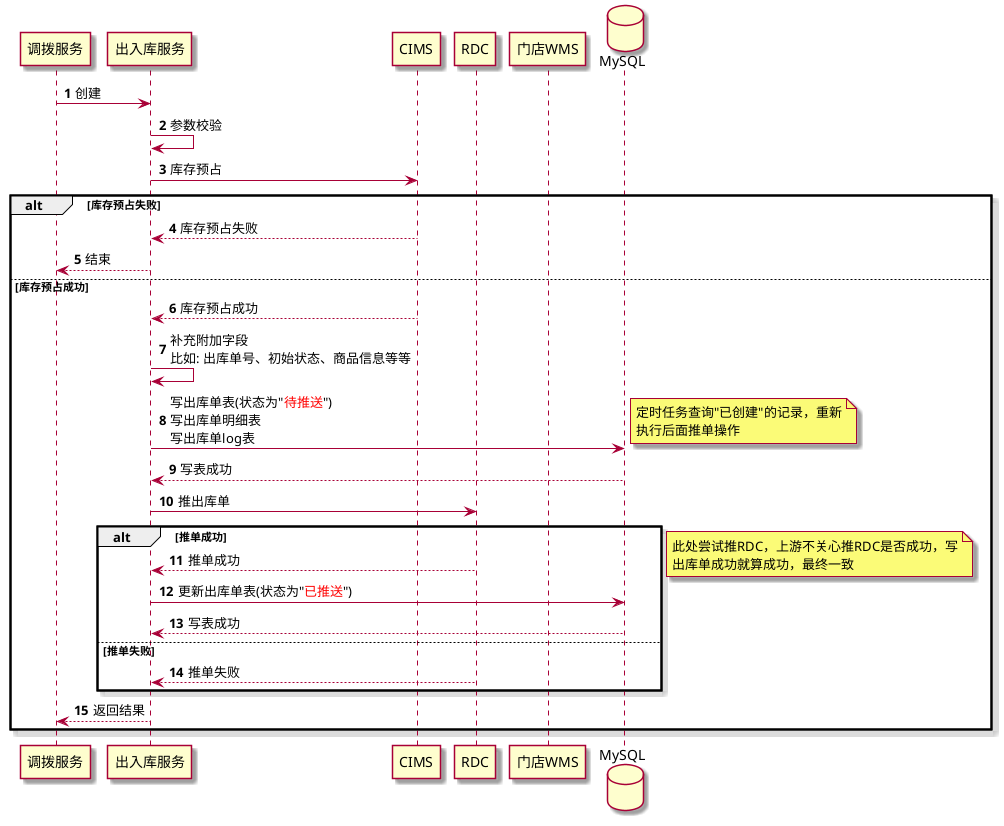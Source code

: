 @startuml
'https://plantuml.com/sequence-diagram
skin rose
autonumber

participant 调拨服务
participant 出入库服务
participant CIMS
participant RDC
participant 门店WMS
database MySQL

'---------------------------创建出库单--------------------------'

调拨服务 -> 出入库服务: 创建
出入库服务 -> 出入库服务: 参数校验

出入库服务 -> CIMS: 库存预占

alt 库存预占失败
    出入库服务 <-- CIMS: 库存预占失败
    调拨服务 <-- 出入库服务: 结束
else 库存预占成功
    出入库服务 <-- CIMS: 库存预占成功
    出入库服务 -> 出入库服务: 补充附加字段\n比如: 出库单号、初始状态、商品信息等等
    出入库服务 -> MySQL: 写出库单表(状态为"<font color=red>待推送</font>")\n写出库单明细表\n写出库单log表
    note right : 定时任务查询"已创建"的记录，重新\n执行后面推单操作
    出入库服务 <-- MySQL: 写表成功
    出入库服务 -> RDC: 推出库单

   alt 推单成功
        出入库服务 <-- RDC: 推单成功
        出入库服务 -> MySQL: 更新出库单表(状态为"<font color=red>已推送</font>")
        出入库服务 <-- MySQL: 写表成功
   else 推单失败
        出入库服务 <-- RDC: 推单失败
   end
   note right : 此处尝试推RDC，上游不关心推RDC是否成功，写\n出库单成功就算成功，最终一致
   调拨服务 <-- 出入库服务: 返回结果
end


@enduml